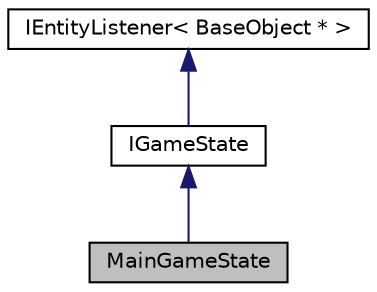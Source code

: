 digraph G
{
  edge [fontname="Helvetica",fontsize="10",labelfontname="Helvetica",labelfontsize="10"];
  node [fontname="Helvetica",fontsize="10",shape=record];
  Node1 [label="MainGameState",height=0.2,width=0.4,color="black", fillcolor="grey75", style="filled" fontcolor="black"];
  Node2 -> Node1 [dir="back",color="midnightblue",fontsize="10",style="solid",fontname="Helvetica"];
  Node2 [label="IGameState",height=0.2,width=0.4,color="black", fillcolor="white", style="filled",URL="$class_i_game_state.html"];
  Node3 -> Node2 [dir="back",color="midnightblue",fontsize="10",style="solid",fontname="Helvetica"];
  Node3 [label="IEntityListener\< BaseObject * \>",height=0.2,width=0.4,color="black", fillcolor="white", style="filled",URL="$class_i_entity_listener.html"];
}
